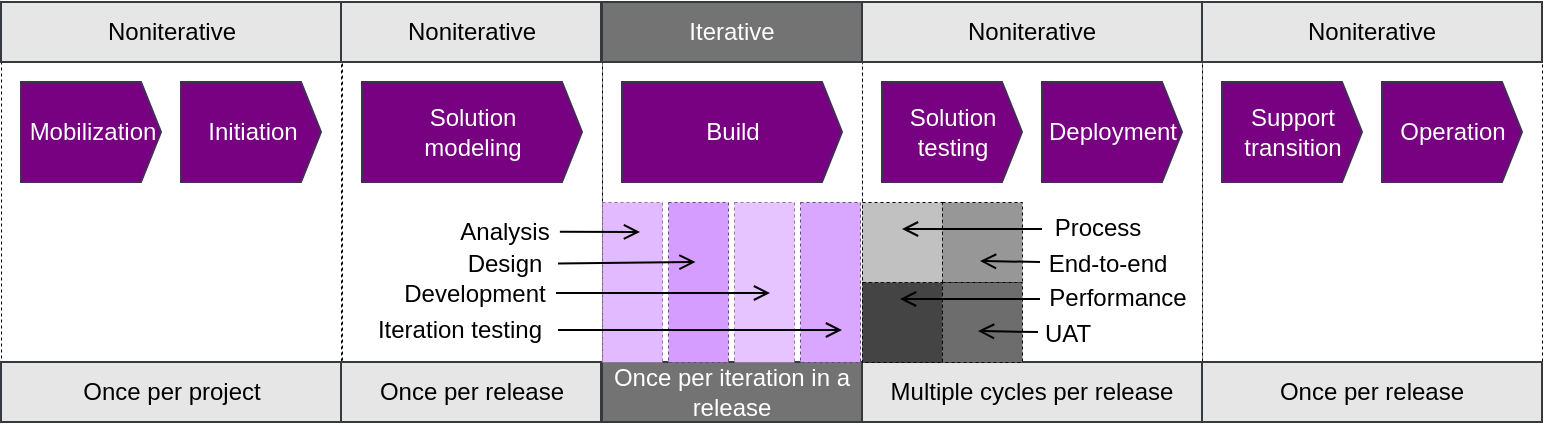 <mxfile version="21.3.3" type="github">
  <diagram name="Page-1" id="FpIyNQLu3w3zrPX1y2Y2">
    <mxGraphModel dx="1560" dy="912" grid="1" gridSize="10" guides="1" tooltips="1" connect="1" arrows="1" fold="1" page="1" pageScale="1" pageWidth="850" pageHeight="1100" math="0" shadow="0">
      <root>
        <mxCell id="0" />
        <mxCell id="1" parent="0" />
        <mxCell id="_Pel5d5wZ1UjER8N8Qcd-1" value="" style="rounded=0;whiteSpace=wrap;html=1;dashed=1;strokeWidth=0.5;" vertex="1" parent="1">
          <mxGeometry x="641" y="80" width="170" height="210" as="geometry" />
        </mxCell>
        <mxCell id="_Pel5d5wZ1UjER8N8Qcd-2" value="" style="rounded=0;whiteSpace=wrap;html=1;dashed=1;strokeWidth=0.5;" vertex="1" parent="1">
          <mxGeometry x="471" y="80" width="170" height="210" as="geometry" />
        </mxCell>
        <mxCell id="_Pel5d5wZ1UjER8N8Qcd-3" value="" style="rounded=0;whiteSpace=wrap;html=1;dashed=1;strokeWidth=0.5;" vertex="1" parent="1">
          <mxGeometry x="341" y="80" width="130" height="210" as="geometry" />
        </mxCell>
        <mxCell id="_Pel5d5wZ1UjER8N8Qcd-4" value="" style="rounded=0;whiteSpace=wrap;html=1;dashed=1;strokeWidth=0.5;" vertex="1" parent="1">
          <mxGeometry x="211" y="80" width="130" height="210" as="geometry" />
        </mxCell>
        <mxCell id="_Pel5d5wZ1UjER8N8Qcd-5" value="" style="rounded=0;whiteSpace=wrap;html=1;dashed=1;strokeWidth=0.5;" vertex="1" parent="1">
          <mxGeometry x="40.5" y="80" width="170" height="210" as="geometry" />
        </mxCell>
        <mxCell id="_Pel5d5wZ1UjER8N8Qcd-6" value="Noniterative" style="rounded=0;whiteSpace=wrap;html=1;fillColor=#e6e6e6;strokeColor=#36393d;" vertex="1" parent="1">
          <mxGeometry x="40.5" y="80" width="170" height="30" as="geometry" />
        </mxCell>
        <mxCell id="_Pel5d5wZ1UjER8N8Qcd-7" value="Noniterative" style="rounded=0;whiteSpace=wrap;html=1;fillColor=#e6e6e6;strokeColor=#36393d;" vertex="1" parent="1">
          <mxGeometry x="210.5" y="80" width="130" height="30" as="geometry" />
        </mxCell>
        <mxCell id="_Pel5d5wZ1UjER8N8Qcd-8" value="Iterative" style="rounded=0;whiteSpace=wrap;html=1;fillColor=#737373;strokeColor=#36393d;fontColor=#FFFFFF;" vertex="1" parent="1">
          <mxGeometry x="341" y="80" width="130" height="30" as="geometry" />
        </mxCell>
        <mxCell id="_Pel5d5wZ1UjER8N8Qcd-9" value="Noniterative" style="rounded=0;whiteSpace=wrap;html=1;fillColor=#e6e6e6;strokeColor=#36393d;" vertex="1" parent="1">
          <mxGeometry x="471" y="80" width="170" height="30" as="geometry" />
        </mxCell>
        <mxCell id="_Pel5d5wZ1UjER8N8Qcd-10" value="Noniterative" style="rounded=0;whiteSpace=wrap;html=1;fillColor=#e6e6e6;strokeColor=#36393d;" vertex="1" parent="1">
          <mxGeometry x="641" y="80" width="170" height="30" as="geometry" />
        </mxCell>
        <mxCell id="_Pel5d5wZ1UjER8N8Qcd-11" value="Once per project" style="rounded=0;whiteSpace=wrap;html=1;fillColor=#e6e6e6;strokeColor=#36393d;" vertex="1" parent="1">
          <mxGeometry x="40.5" y="260" width="170" height="30" as="geometry" />
        </mxCell>
        <mxCell id="_Pel5d5wZ1UjER8N8Qcd-12" value="Once per release" style="rounded=0;whiteSpace=wrap;html=1;fillColor=#e6e6e6;strokeColor=#36393d;" vertex="1" parent="1">
          <mxGeometry x="210.5" y="260" width="130" height="30" as="geometry" />
        </mxCell>
        <mxCell id="_Pel5d5wZ1UjER8N8Qcd-13" value="Once per iteration in a release" style="rounded=0;whiteSpace=wrap;html=1;fillColor=#737373;strokeColor=#36393d;fontColor=#FFFFFF;" vertex="1" parent="1">
          <mxGeometry x="341" y="260" width="130" height="30" as="geometry" />
        </mxCell>
        <mxCell id="_Pel5d5wZ1UjER8N8Qcd-14" value="Multiple cycles per release" style="rounded=0;whiteSpace=wrap;html=1;fillColor=#e6e6e6;strokeColor=#36393d;" vertex="1" parent="1">
          <mxGeometry x="471" y="260" width="170" height="30" as="geometry" />
        </mxCell>
        <mxCell id="_Pel5d5wZ1UjER8N8Qcd-15" value="Once per release" style="rounded=0;whiteSpace=wrap;html=1;fillColor=#e6e6e6;strokeColor=#36393d;" vertex="1" parent="1">
          <mxGeometry x="641" y="260" width="170" height="30" as="geometry" />
        </mxCell>
        <mxCell id="_Pel5d5wZ1UjER8N8Qcd-16" value="Mobilization" style="html=1;shadow=0;dashed=0;align=center;verticalAlign=middle;shape=mxgraph.arrows2.arrow;dy=0;dx=10;notch=0;fillColor=#770180;strokeColor=#432D57;fontColor=#ffffff;" vertex="1" parent="1">
          <mxGeometry x="50.5" y="120" width="70" height="50" as="geometry" />
        </mxCell>
        <mxCell id="_Pel5d5wZ1UjER8N8Qcd-17" value="Initiation" style="html=1;shadow=0;dashed=0;align=center;verticalAlign=middle;shape=mxgraph.arrows2.arrow;dy=0;dx=10;notch=0;fillColor=#770180;strokeColor=#432D57;fontColor=#ffffff;" vertex="1" parent="1">
          <mxGeometry x="130.5" y="120" width="70" height="50" as="geometry" />
        </mxCell>
        <mxCell id="_Pel5d5wZ1UjER8N8Qcd-18" value="Solution&lt;br&gt;modeling" style="html=1;shadow=0;dashed=0;align=center;verticalAlign=middle;shape=mxgraph.arrows2.arrow;dy=0;dx=10;notch=0;fillColor=#770180;strokeColor=#432D57;fontColor=#ffffff;" vertex="1" parent="1">
          <mxGeometry x="221" y="120" width="110" height="50" as="geometry" />
        </mxCell>
        <mxCell id="_Pel5d5wZ1UjER8N8Qcd-19" value="Build" style="html=1;shadow=0;dashed=0;align=center;verticalAlign=middle;shape=mxgraph.arrows2.arrow;dy=0;dx=10;notch=0;fillColor=#770180;strokeColor=#432D57;fontColor=#ffffff;" vertex="1" parent="1">
          <mxGeometry x="351" y="120" width="110" height="50" as="geometry" />
        </mxCell>
        <mxCell id="_Pel5d5wZ1UjER8N8Qcd-20" value="Solution&lt;br&gt;testing" style="html=1;shadow=0;dashed=0;align=center;verticalAlign=middle;shape=mxgraph.arrows2.arrow;dy=0;dx=10;notch=0;fillColor=#770180;strokeColor=#432D57;fontColor=#ffffff;" vertex="1" parent="1">
          <mxGeometry x="481" y="120" width="70" height="50" as="geometry" />
        </mxCell>
        <mxCell id="_Pel5d5wZ1UjER8N8Qcd-21" value="Deployment" style="html=1;shadow=0;dashed=0;align=center;verticalAlign=middle;shape=mxgraph.arrows2.arrow;dy=0;dx=10;notch=0;fillColor=#770180;strokeColor=#432D57;fontColor=#ffffff;" vertex="1" parent="1">
          <mxGeometry x="561" y="120" width="70" height="50" as="geometry" />
        </mxCell>
        <mxCell id="_Pel5d5wZ1UjER8N8Qcd-22" value="Support&lt;br&gt;transition" style="html=1;shadow=0;dashed=0;align=center;verticalAlign=middle;shape=mxgraph.arrows2.arrow;dy=0;dx=10;notch=0;fillColor=#770180;strokeColor=#432D57;fontColor=#ffffff;" vertex="1" parent="1">
          <mxGeometry x="651" y="120" width="70" height="50" as="geometry" />
        </mxCell>
        <mxCell id="_Pel5d5wZ1UjER8N8Qcd-23" value="Operation" style="html=1;shadow=0;dashed=0;align=center;verticalAlign=middle;shape=mxgraph.arrows2.arrow;dy=0;dx=10;notch=0;fillColor=#770180;strokeColor=#432D57;fontColor=#ffffff;" vertex="1" parent="1">
          <mxGeometry x="731" y="120" width="70" height="50" as="geometry" />
        </mxCell>
        <mxCell id="_Pel5d5wZ1UjER8N8Qcd-24" value="" style="rounded=0;whiteSpace=wrap;html=1;dashed=1;strokeWidth=0.5;fillColor=#e2baff;strokeColor=#9673a6;" vertex="1" parent="1">
          <mxGeometry x="341" y="180" width="30" height="80" as="geometry" />
        </mxCell>
        <mxCell id="_Pel5d5wZ1UjER8N8Qcd-25" value="" style="rounded=0;whiteSpace=wrap;html=1;dashed=1;strokeWidth=0.5;fillColor=#d59dff;strokeColor=#56517e;" vertex="1" parent="1">
          <mxGeometry x="374" y="180" width="30" height="80" as="geometry" />
        </mxCell>
        <mxCell id="_Pel5d5wZ1UjER8N8Qcd-26" value="" style="rounded=0;whiteSpace=wrap;html=1;dashed=1;strokeWidth=0.5;fillColor=#e6c4ff;strokeColor=#9673a6;" vertex="1" parent="1">
          <mxGeometry x="407" y="180" width="30" height="80" as="geometry" />
        </mxCell>
        <mxCell id="_Pel5d5wZ1UjER8N8Qcd-27" value="" style="rounded=0;whiteSpace=wrap;html=1;dashed=1;strokeWidth=0.5;fillColor=#d9a7ff;strokeColor=#56517e;" vertex="1" parent="1">
          <mxGeometry x="440" y="180" width="30" height="80" as="geometry" />
        </mxCell>
        <mxCell id="_Pel5d5wZ1UjER8N8Qcd-28" value="" style="endArrow=open;html=1;rounded=0;fontColor=#FFFFFF;exitX=0.882;exitY=0.406;exitDx=0;exitDy=0;exitPerimeter=0;endFill=0;" edge="1" parent="1">
          <mxGeometry width="50" height="50" relative="1" as="geometry">
            <mxPoint x="319.94" y="194.92" as="sourcePoint" />
            <mxPoint x="360" y="195" as="targetPoint" />
          </mxGeometry>
        </mxCell>
        <mxCell id="_Pel5d5wZ1UjER8N8Qcd-29" value="Analysis" style="text;html=1;strokeColor=none;fillColor=none;align=center;verticalAlign=middle;whiteSpace=wrap;rounded=0;fontColor=#000000;" vertex="1" parent="1">
          <mxGeometry x="268" y="185" width="49" height="20" as="geometry" />
        </mxCell>
        <mxCell id="_Pel5d5wZ1UjER8N8Qcd-30" value="" style="endArrow=open;html=1;rounded=0;fontColor=#FFFFFF;entryX=0.425;entryY=0.375;entryDx=0;entryDy=0;entryPerimeter=0;endFill=0;" edge="1" parent="1">
          <mxGeometry width="50" height="50" relative="1" as="geometry">
            <mxPoint x="319" y="210.737" as="sourcePoint" />
            <mxPoint x="387.75" y="210" as="targetPoint" />
            <Array as="points" />
          </mxGeometry>
        </mxCell>
        <mxCell id="_Pel5d5wZ1UjER8N8Qcd-31" value="Design" style="text;html=1;strokeColor=none;fillColor=none;align=center;verticalAlign=middle;whiteSpace=wrap;rounded=0;fontColor=#000000;" vertex="1" parent="1">
          <mxGeometry x="268" y="201" width="49" height="20" as="geometry" />
        </mxCell>
        <mxCell id="_Pel5d5wZ1UjER8N8Qcd-32" value="" style="endArrow=open;html=1;rounded=0;fontColor=#FFFFFF;entryX=0.6;entryY=0.575;entryDx=0;entryDy=0;entryPerimeter=0;endFill=0;" edge="1" parent="1">
          <mxGeometry width="50" height="50" relative="1" as="geometry">
            <mxPoint x="318" y="225.5" as="sourcePoint" />
            <mxPoint x="425" y="225.5" as="targetPoint" />
          </mxGeometry>
        </mxCell>
        <mxCell id="_Pel5d5wZ1UjER8N8Qcd-33" value="Development" style="text;html=1;strokeColor=none;fillColor=none;align=center;verticalAlign=middle;whiteSpace=wrap;rounded=0;fontColor=#000000;" vertex="1" parent="1">
          <mxGeometry x="238" y="216" width="79" height="20" as="geometry" />
        </mxCell>
        <mxCell id="_Pel5d5wZ1UjER8N8Qcd-34" value="" style="endArrow=open;html=1;rounded=0;fontColor=#FFFFFF;endFill=0;entryX=0.7;entryY=0.8;entryDx=0;entryDy=0;entryPerimeter=0;" edge="1" parent="1" target="_Pel5d5wZ1UjER8N8Qcd-27">
          <mxGeometry width="50" height="50" relative="1" as="geometry">
            <mxPoint x="319" y="244" as="sourcePoint" />
            <mxPoint x="429" y="244" as="targetPoint" />
          </mxGeometry>
        </mxCell>
        <mxCell id="_Pel5d5wZ1UjER8N8Qcd-35" value="Iteration testing" style="text;html=1;strokeColor=none;fillColor=none;align=center;verticalAlign=middle;whiteSpace=wrap;rounded=0;fontColor=#000000;" vertex="1" parent="1">
          <mxGeometry x="223" y="234" width="94" height="20" as="geometry" />
        </mxCell>
        <mxCell id="_Pel5d5wZ1UjER8N8Qcd-36" value="" style="whiteSpace=wrap;html=1;aspect=fixed;dashed=1;strokeWidth=0.5;fontColor=#000000;fillColor=#c1c1c1;direction=south;" vertex="1" parent="1">
          <mxGeometry x="471" y="180" width="40" height="40" as="geometry" />
        </mxCell>
        <mxCell id="_Pel5d5wZ1UjER8N8Qcd-37" value="" style="whiteSpace=wrap;html=1;aspect=fixed;dashed=1;strokeWidth=0.5;fontColor=#000000;fillColor=#979797;" vertex="1" parent="1">
          <mxGeometry x="511" y="180" width="40" height="40" as="geometry" />
        </mxCell>
        <mxCell id="_Pel5d5wZ1UjER8N8Qcd-38" value="" style="whiteSpace=wrap;html=1;aspect=fixed;dashed=1;strokeWidth=0.5;fontColor=#000000;fillColor=#6d6d6d;" vertex="1" parent="1">
          <mxGeometry x="511" y="220" width="40" height="40" as="geometry" />
        </mxCell>
        <mxCell id="_Pel5d5wZ1UjER8N8Qcd-39" value="" style="whiteSpace=wrap;html=1;aspect=fixed;dashed=1;strokeWidth=0.5;fontColor=#000000;fillColor=#444444;" vertex="1" parent="1">
          <mxGeometry x="471" y="220" width="40" height="40" as="geometry" />
        </mxCell>
        <mxCell id="_Pel5d5wZ1UjER8N8Qcd-40" value="Process" style="text;html=1;strokeColor=none;fillColor=none;align=center;verticalAlign=middle;whiteSpace=wrap;rounded=0;fontColor=#000000;" vertex="1" parent="1">
          <mxGeometry x="563" y="183" width="52" height="20" as="geometry" />
        </mxCell>
        <mxCell id="_Pel5d5wZ1UjER8N8Qcd-41" value="End-to-end" style="text;html=1;strokeColor=none;fillColor=none;align=center;verticalAlign=middle;whiteSpace=wrap;rounded=0;fontColor=#000000;" vertex="1" parent="1">
          <mxGeometry x="563" y="201" width="62" height="20" as="geometry" />
        </mxCell>
        <mxCell id="_Pel5d5wZ1UjER8N8Qcd-42" value="Performance" style="text;html=1;strokeColor=none;fillColor=none;align=center;verticalAlign=middle;whiteSpace=wrap;rounded=0;fontColor=#000000;" vertex="1" parent="1">
          <mxGeometry x="563" y="218" width="72" height="20" as="geometry" />
        </mxCell>
        <mxCell id="_Pel5d5wZ1UjER8N8Qcd-43" value="UAT" style="text;html=1;strokeColor=none;fillColor=none;align=center;verticalAlign=middle;whiteSpace=wrap;rounded=0;fontColor=#000000;" vertex="1" parent="1">
          <mxGeometry x="563" y="236" width="22" height="20" as="geometry" />
        </mxCell>
        <mxCell id="_Pel5d5wZ1UjER8N8Qcd-44" value="" style="endArrow=open;html=1;rounded=0;fontColor=#000000;endFill=0;" edge="1" parent="1">
          <mxGeometry width="50" height="50" relative="1" as="geometry">
            <mxPoint x="561" y="193.5" as="sourcePoint" />
            <mxPoint x="491" y="193.5" as="targetPoint" />
          </mxGeometry>
        </mxCell>
        <mxCell id="_Pel5d5wZ1UjER8N8Qcd-45" value="" style="endArrow=open;html=1;rounded=0;fontColor=#000000;endFill=0;" edge="1" parent="1">
          <mxGeometry width="50" height="50" relative="1" as="geometry">
            <mxPoint x="560" y="210" as="sourcePoint" />
            <mxPoint x="530" y="209.5" as="targetPoint" />
          </mxGeometry>
        </mxCell>
        <mxCell id="_Pel5d5wZ1UjER8N8Qcd-46" value="" style="endArrow=open;html=1;rounded=0;fontColor=#000000;endFill=0;" edge="1" parent="1">
          <mxGeometry width="50" height="50" relative="1" as="geometry">
            <mxPoint x="560" y="228.5" as="sourcePoint" />
            <mxPoint x="490" y="228.5" as="targetPoint" />
          </mxGeometry>
        </mxCell>
        <mxCell id="_Pel5d5wZ1UjER8N8Qcd-47" value="" style="endArrow=open;html=1;rounded=0;fontColor=#000000;endFill=0;" edge="1" parent="1">
          <mxGeometry width="50" height="50" relative="1" as="geometry">
            <mxPoint x="559" y="245" as="sourcePoint" />
            <mxPoint x="529" y="244.5" as="targetPoint" />
          </mxGeometry>
        </mxCell>
      </root>
    </mxGraphModel>
  </diagram>
</mxfile>
